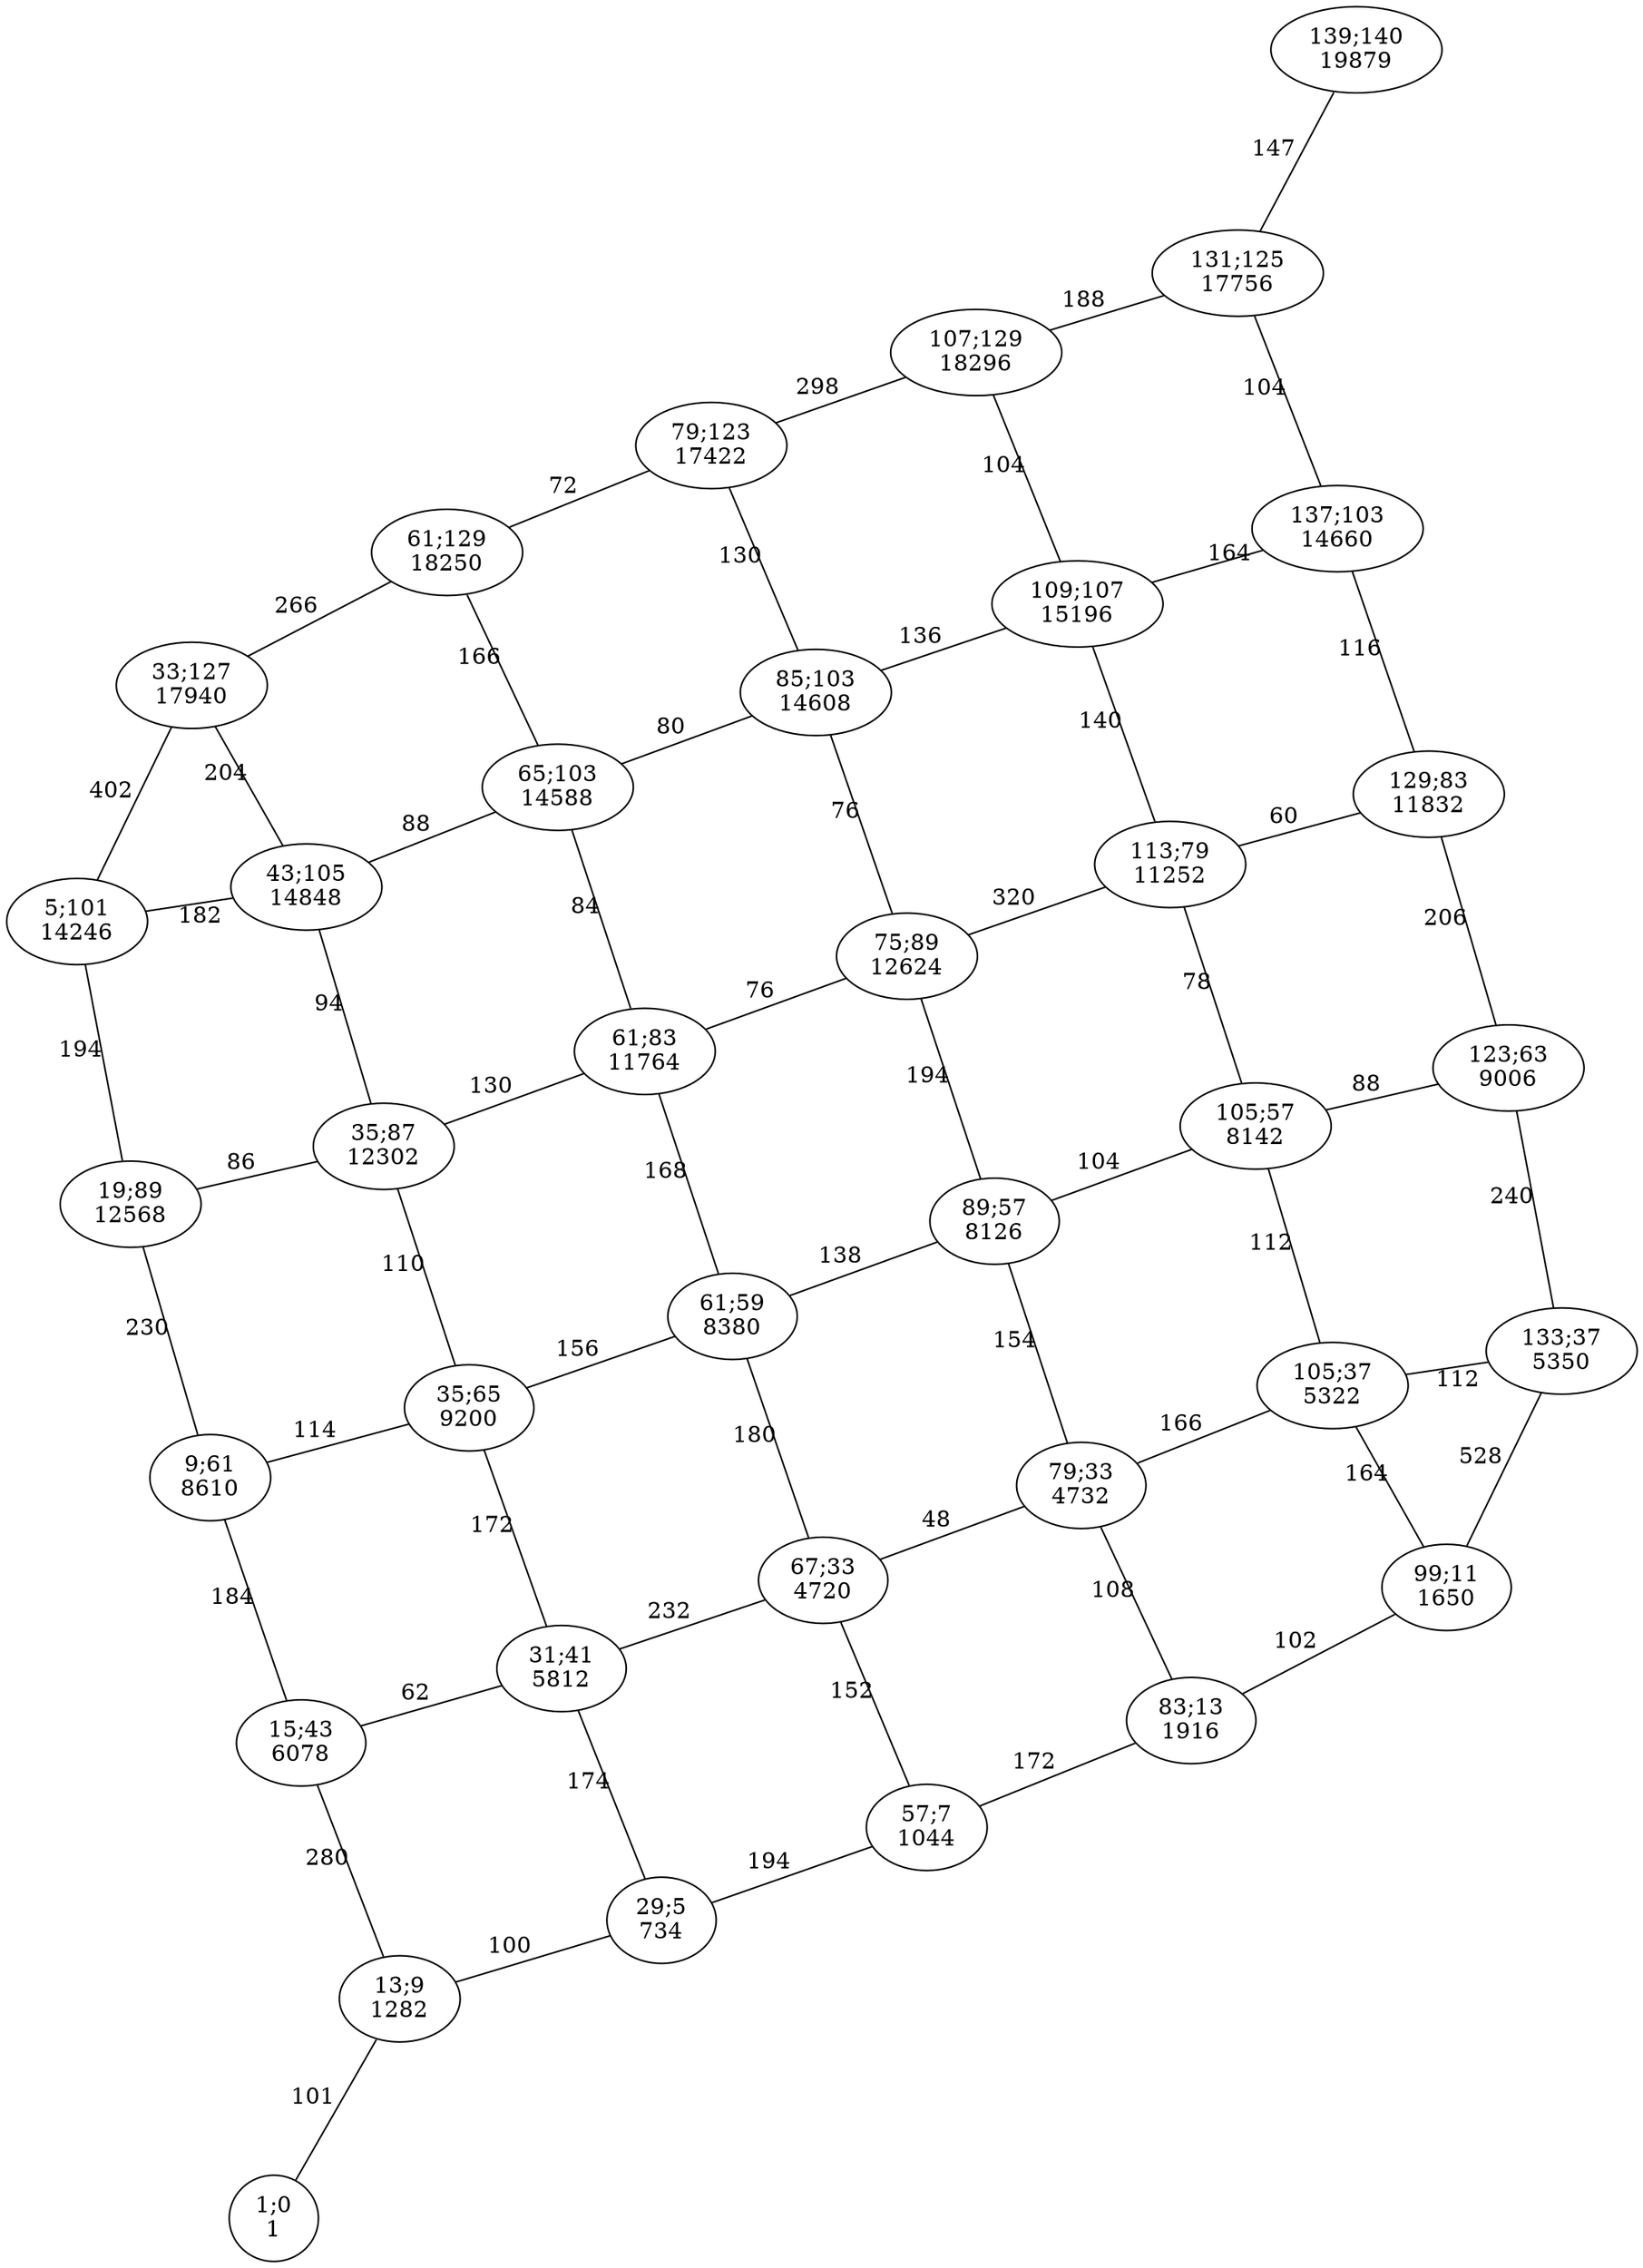 graph {layout=neato; model=mds; edge [len=2]
1 [label="1;0\n1"]; 1 -- 1282 [label=101];
1282 [label="13;9\n1282"]; 1282 -- 6078 [label=280];
734 [label="29;5\n734"]; 734 -- 1282 [label=100]; 734 -- 1044 [label=194]; 734 -- 5812 [label=174];
6078 [label="15;43\n6078"]; 6078 -- 8610 [label=184];
1044 [label="57;7\n1044"]; 1044 -- 1916 [label=172]; 1044 -- 4720 [label=152];
5812 [label="31;41\n5812"]; 5812 -- 6078 [label=62]; 5812 -- 9200 [label=172];
8610 [label="9;61\n8610"]; 8610 -- 9200 [label=114]; 8610 -- 12568 [label=230];
1916 [label="83;13\n1916"]; 1916 -- 4732 [label=108];
4720 [label="67;33\n4720"]; 4720 -- 5812 [label=232]; 4720 -- 4732 [label=48]; 4720 -- 8380 [label=180];
9200 [label="35;65\n9200"]; 9200 -- 12302 [label=110];
12568 [label="19;89\n12568"]; 12568 -- 14246 [label=194];
1650 [label="99;11\n1650"]; 1650 -- 1916 [label=102]; 1650 -- 5350 [label=528]; 1650 -- 5322 [label=164];
4732 [label="79;33\n4732"]; 4732 -- 5322 [label=166]; 4732 -- 8126 [label=154];
8380 [label="61;59\n8380"]; 8380 -- 9200 [label=156]; 8380 -- 11764 [label=168];
12302 [label="35;87\n12302"]; 12302 -- 12568 [label=86]; 12302 -- 14848 [label=94];
14246 [label="5;101\n14246"]; 14246 -- 14848 [label=182]; 14246 -- 17940 [label=402];
5350 [label="133;37\n5350"]; 5350 -- 9006 [label=240];
5322 [label="105;37\n5322"]; 5322 -- 5350 [label=112]; 5322 -- 8142 [label=112];
8126 [label="89;57\n8126"]; 8126 -- 8380 [label=138]; 8126 -- 8142 [label=104]; 8126 -- 12624 [label=194];
11764 [label="61;83\n11764"]; 11764 -- 12302 [label=130]; 11764 -- 12624 [label=76]; 11764 -- 14588 [label=84];
14848 [label="43;105\n14848"]; 14848 -- 17940 [label=204];
17940 [label="33;127\n17940"]; 17940 -- 18250 [label=266];
9006 [label="123;63\n9006"]; 9006 -- 11832 [label=206];
8142 [label="105;57\n8142"]; 8142 -- 9006 [label=88]; 8142 -- 11252 [label=78];
12624 [label="75;89\n12624"]; 12624 -- 14608 [label=76];
14588 [label="65;103\n14588"]; 14588 -- 14848 [label=88]; 14588 -- 14608 [label=80]; 14588 -- 18250 [label=166];
18250 [label="61;129\n18250"]; 
11832 [label="129;83\n11832"]; 11832 -- 14660 [label=116];
11252 [label="113;79\n11252"]; 11252 -- 12624 [label=320]; 11252 -- 11832 [label=60]; 11252 -- 15196 [label=140];
14608 [label="85;103\n14608"]; 14608 -- 15196 [label=136]; 14608 -- 17422 [label=130];
17422 [label="79;123\n17422"]; 17422 -- 18250 [label=72]; 17422 -- 18296 [label=298];
14660 [label="137;103\n14660"]; 14660 -- 15196 [label=164]; 14660 -- 17756 [label=104];
15196 [label="109;107\n15196"]; 15196 -- 18296 [label=104];
18296 [label="107;129\n18296"]; 
17756 [label="131;125\n17756"]; 17756 -- 18296 [label=188]; 17756 -- 19879 [label=147];
19879 [label="139;140\n19879"]; 
}